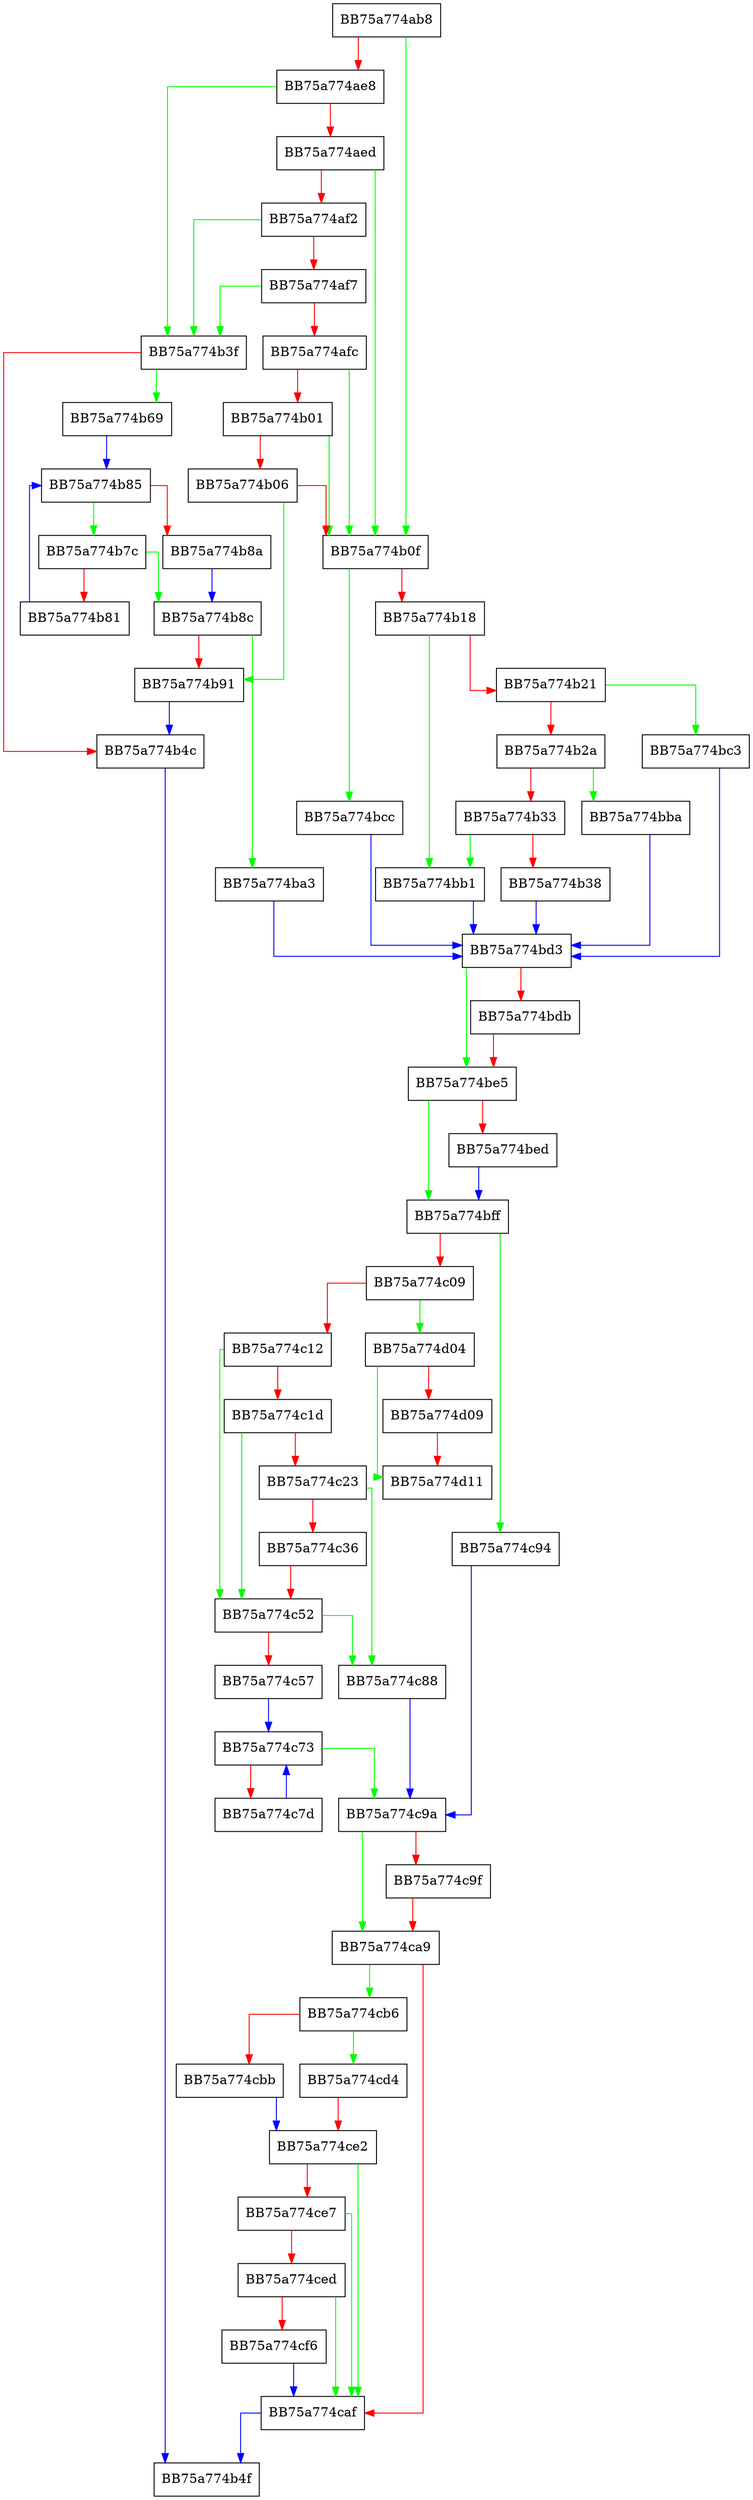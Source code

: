 digraph raise {
  node [shape="box"];
  graph [splines=ortho];
  BB75a774ab8 -> BB75a774b0f [color="green"];
  BB75a774ab8 -> BB75a774ae8 [color="red"];
  BB75a774ae8 -> BB75a774b3f [color="green"];
  BB75a774ae8 -> BB75a774aed [color="red"];
  BB75a774aed -> BB75a774b0f [color="green"];
  BB75a774aed -> BB75a774af2 [color="red"];
  BB75a774af2 -> BB75a774b3f [color="green"];
  BB75a774af2 -> BB75a774af7 [color="red"];
  BB75a774af7 -> BB75a774b3f [color="green"];
  BB75a774af7 -> BB75a774afc [color="red"];
  BB75a774afc -> BB75a774b0f [color="green"];
  BB75a774afc -> BB75a774b01 [color="red"];
  BB75a774b01 -> BB75a774b0f [color="green"];
  BB75a774b01 -> BB75a774b06 [color="red"];
  BB75a774b06 -> BB75a774b91 [color="green"];
  BB75a774b06 -> BB75a774b0f [color="red"];
  BB75a774b0f -> BB75a774bcc [color="green"];
  BB75a774b0f -> BB75a774b18 [color="red"];
  BB75a774b18 -> BB75a774bb1 [color="green"];
  BB75a774b18 -> BB75a774b21 [color="red"];
  BB75a774b21 -> BB75a774bc3 [color="green"];
  BB75a774b21 -> BB75a774b2a [color="red"];
  BB75a774b2a -> BB75a774bba [color="green"];
  BB75a774b2a -> BB75a774b33 [color="red"];
  BB75a774b33 -> BB75a774bb1 [color="green"];
  BB75a774b33 -> BB75a774b38 [color="red"];
  BB75a774b38 -> BB75a774bd3 [color="blue"];
  BB75a774b3f -> BB75a774b69 [color="green"];
  BB75a774b3f -> BB75a774b4c [color="red"];
  BB75a774b4c -> BB75a774b4f [color="blue"];
  BB75a774b69 -> BB75a774b85 [color="blue"];
  BB75a774b7c -> BB75a774b8c [color="green"];
  BB75a774b7c -> BB75a774b81 [color="red"];
  BB75a774b81 -> BB75a774b85 [color="blue"];
  BB75a774b85 -> BB75a774b7c [color="green"];
  BB75a774b85 -> BB75a774b8a [color="red"];
  BB75a774b8a -> BB75a774b8c [color="blue"];
  BB75a774b8c -> BB75a774ba3 [color="green"];
  BB75a774b8c -> BB75a774b91 [color="red"];
  BB75a774b91 -> BB75a774b4c [color="blue"];
  BB75a774ba3 -> BB75a774bd3 [color="blue"];
  BB75a774bb1 -> BB75a774bd3 [color="blue"];
  BB75a774bba -> BB75a774bd3 [color="blue"];
  BB75a774bc3 -> BB75a774bd3 [color="blue"];
  BB75a774bcc -> BB75a774bd3 [color="blue"];
  BB75a774bd3 -> BB75a774be5 [color="green"];
  BB75a774bd3 -> BB75a774bdb [color="red"];
  BB75a774bdb -> BB75a774be5 [color="red"];
  BB75a774be5 -> BB75a774bff [color="green"];
  BB75a774be5 -> BB75a774bed [color="red"];
  BB75a774bed -> BB75a774bff [color="blue"];
  BB75a774bff -> BB75a774c94 [color="green"];
  BB75a774bff -> BB75a774c09 [color="red"];
  BB75a774c09 -> BB75a774d04 [color="green"];
  BB75a774c09 -> BB75a774c12 [color="red"];
  BB75a774c12 -> BB75a774c52 [color="green"];
  BB75a774c12 -> BB75a774c1d [color="red"];
  BB75a774c1d -> BB75a774c52 [color="green"];
  BB75a774c1d -> BB75a774c23 [color="red"];
  BB75a774c23 -> BB75a774c88 [color="green"];
  BB75a774c23 -> BB75a774c36 [color="red"];
  BB75a774c36 -> BB75a774c52 [color="red"];
  BB75a774c52 -> BB75a774c88 [color="green"];
  BB75a774c52 -> BB75a774c57 [color="red"];
  BB75a774c57 -> BB75a774c73 [color="blue"];
  BB75a774c73 -> BB75a774c9a [color="green"];
  BB75a774c73 -> BB75a774c7d [color="red"];
  BB75a774c7d -> BB75a774c73 [color="blue"];
  BB75a774c88 -> BB75a774c9a [color="blue"];
  BB75a774c94 -> BB75a774c9a [color="blue"];
  BB75a774c9a -> BB75a774ca9 [color="green"];
  BB75a774c9a -> BB75a774c9f [color="red"];
  BB75a774c9f -> BB75a774ca9 [color="red"];
  BB75a774ca9 -> BB75a774cb6 [color="green"];
  BB75a774ca9 -> BB75a774caf [color="red"];
  BB75a774caf -> BB75a774b4f [color="blue"];
  BB75a774cb6 -> BB75a774cd4 [color="green"];
  BB75a774cb6 -> BB75a774cbb [color="red"];
  BB75a774cbb -> BB75a774ce2 [color="blue"];
  BB75a774cd4 -> BB75a774ce2 [color="red"];
  BB75a774ce2 -> BB75a774caf [color="green"];
  BB75a774ce2 -> BB75a774ce7 [color="red"];
  BB75a774ce7 -> BB75a774caf [color="green"];
  BB75a774ce7 -> BB75a774ced [color="red"];
  BB75a774ced -> BB75a774caf [color="green"];
  BB75a774ced -> BB75a774cf6 [color="red"];
  BB75a774cf6 -> BB75a774caf [color="blue"];
  BB75a774d04 -> BB75a774d11 [color="green"];
  BB75a774d04 -> BB75a774d09 [color="red"];
  BB75a774d09 -> BB75a774d11 [color="red"];
}